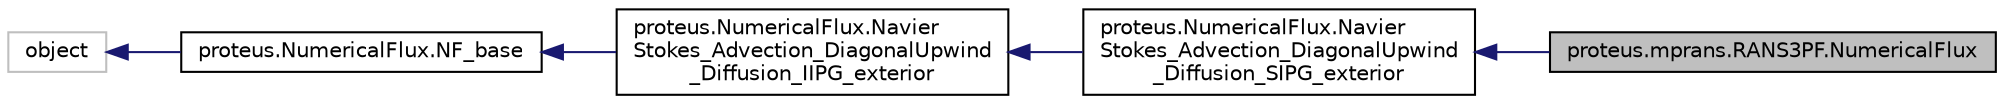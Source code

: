 digraph "proteus.mprans.RANS3PF.NumericalFlux"
{
 // LATEX_PDF_SIZE
  edge [fontname="Helvetica",fontsize="10",labelfontname="Helvetica",labelfontsize="10"];
  node [fontname="Helvetica",fontsize="10",shape=record];
  rankdir="LR";
  Node1 [label="proteus.mprans.RANS3PF.NumericalFlux",height=0.2,width=0.4,color="black", fillcolor="grey75", style="filled", fontcolor="black",tooltip=" "];
  Node2 -> Node1 [dir="back",color="midnightblue",fontsize="10",style="solid",fontname="Helvetica"];
  Node2 [label="proteus.NumericalFlux.Navier\lStokes_Advection_DiagonalUpwind\l_Diffusion_SIPG_exterior",height=0.2,width=0.4,color="black", fillcolor="white", style="filled",URL="$classproteus_1_1NumericalFlux_1_1NavierStokes__Advection__DiagonalUpwind__Diffusion__SIPG__exterior.html",tooltip=" "];
  Node3 -> Node2 [dir="back",color="midnightblue",fontsize="10",style="solid",fontname="Helvetica"];
  Node3 [label="proteus.NumericalFlux.Navier\lStokes_Advection_DiagonalUpwind\l_Diffusion_IIPG_exterior",height=0.2,width=0.4,color="black", fillcolor="white", style="filled",URL="$classproteus_1_1NumericalFlux_1_1NavierStokes__Advection__DiagonalUpwind__Diffusion__IIPG__exterior.html",tooltip=" "];
  Node4 -> Node3 [dir="back",color="midnightblue",fontsize="10",style="solid",fontname="Helvetica"];
  Node4 [label="proteus.NumericalFlux.NF_base",height=0.2,width=0.4,color="black", fillcolor="white", style="filled",URL="$classproteus_1_1NumericalFlux_1_1NF__base.html",tooltip=" "];
  Node5 -> Node4 [dir="back",color="midnightblue",fontsize="10",style="solid",fontname="Helvetica"];
  Node5 [label="object",height=0.2,width=0.4,color="grey75", fillcolor="white", style="filled",tooltip=" "];
}
